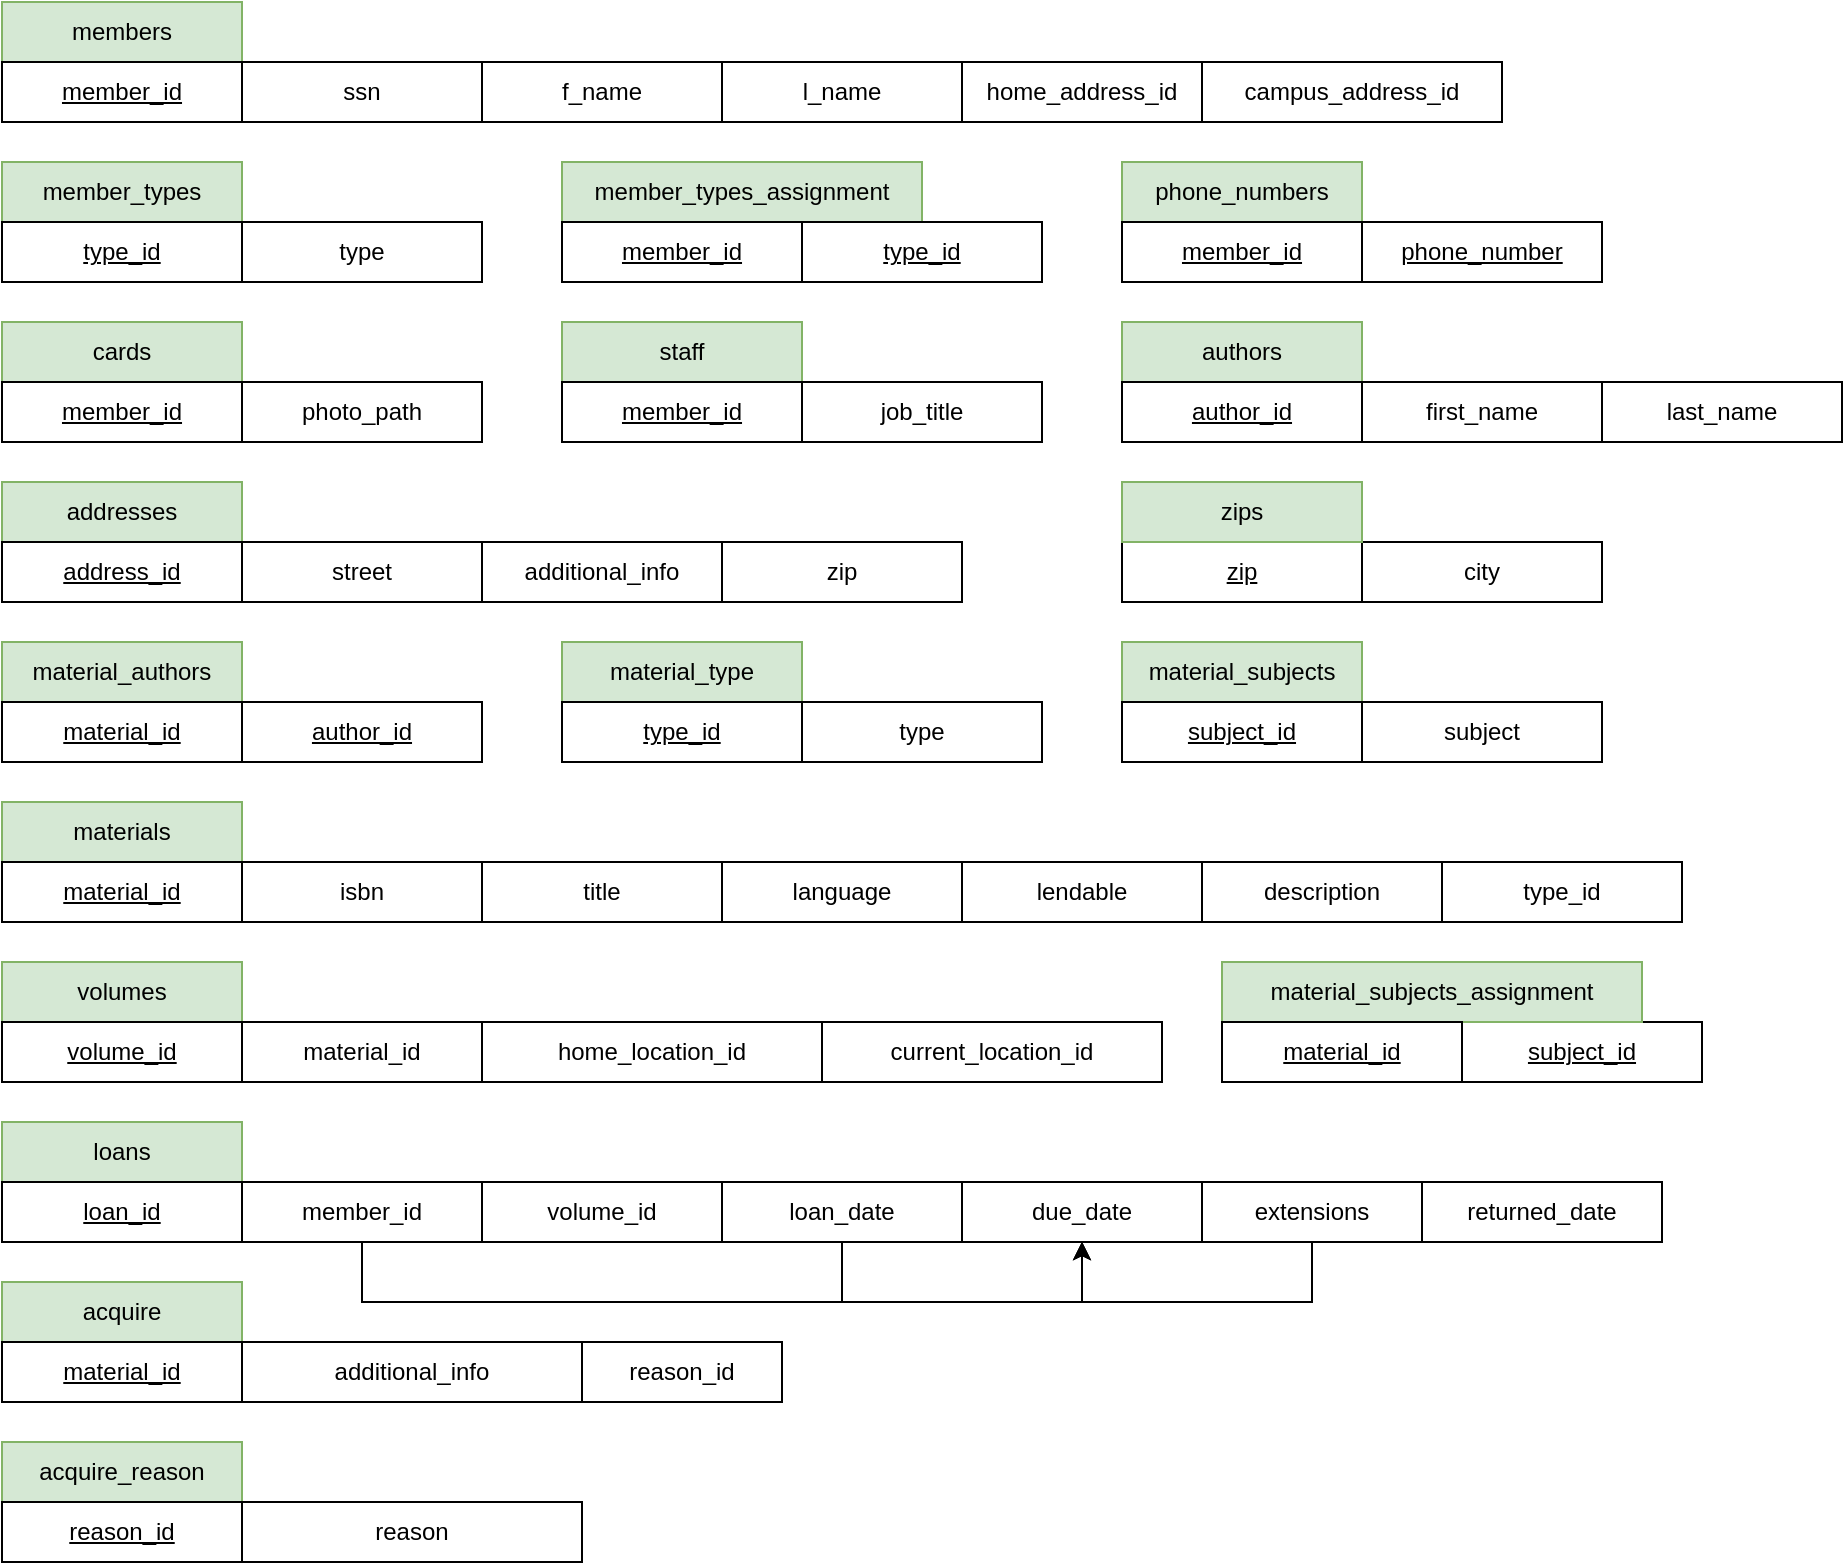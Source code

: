<mxfile version="12.8.9"><diagram id="hQE_FP4CDloyYVOPjw50" name="Page-1"><mxGraphModel dx="1874" dy="783" grid="1" gridSize="10" guides="1" tooltips="1" connect="1" arrows="1" fold="1" page="1" pageScale="1" pageWidth="850" pageHeight="1100" math="0" shadow="0"><root><mxCell id="0"/><mxCell id="1" parent="0"/><mxCell id="INsE0W9Cd7Eb4MUnOmL6-3" value="members" style="rounded=0;whiteSpace=wrap;html=1;fillColor=#d5e8d4;strokeColor=#82b366;" parent="1" vertex="1"><mxGeometry x="70" y="220" width="120" height="30" as="geometry"/></mxCell><mxCell id="INsE0W9Cd7Eb4MUnOmL6-5" value="&lt;div&gt;ssn&lt;/div&gt;" style="rounded=0;whiteSpace=wrap;html=1;" parent="1" vertex="1"><mxGeometry x="190" y="250" width="120" height="30" as="geometry"/></mxCell><mxCell id="INsE0W9Cd7Eb4MUnOmL6-6" value="f_name" style="rounded=0;whiteSpace=wrap;html=1;" parent="1" vertex="1"><mxGeometry x="310" y="250" width="120" height="30" as="geometry"/></mxCell><mxCell id="INsE0W9Cd7Eb4MUnOmL6-8" value="l_name" style="rounded=0;whiteSpace=wrap;html=1;" parent="1" vertex="1"><mxGeometry x="430" y="250" width="120" height="30" as="geometry"/></mxCell><mxCell id="INsE0W9Cd7Eb4MUnOmL6-9" value="phone_numbers" style="rounded=0;whiteSpace=wrap;html=1;fillColor=#d5e8d4;strokeColor=#82b366;" parent="1" vertex="1"><mxGeometry x="630" y="300" width="120" height="30" as="geometry"/></mxCell><mxCell id="INsE0W9Cd7Eb4MUnOmL6-11" value="&lt;u&gt;member_id&lt;/u&gt;" style="rounded=0;whiteSpace=wrap;html=1;" parent="1" vertex="1"><mxGeometry x="630" y="330" width="120" height="30" as="geometry"/></mxCell><mxCell id="INsE0W9Cd7Eb4MUnOmL6-12" value="&lt;u&gt;phone_number&lt;/u&gt;" style="rounded=0;whiteSpace=wrap;html=1;" parent="1" vertex="1"><mxGeometry x="750" y="330" width="120" height="30" as="geometry"/></mxCell><mxCell id="INsE0W9Cd7Eb4MUnOmL6-15" value="job_title" style="rounded=0;whiteSpace=wrap;html=1;" parent="1" vertex="1"><mxGeometry x="470" y="410" width="120" height="30" as="geometry"/></mxCell><mxCell id="INsE0W9Cd7Eb4MUnOmL6-16" value="addresses" style="rounded=0;whiteSpace=wrap;html=1;fillColor=#d5e8d4;strokeColor=#82b366;" parent="1" vertex="1"><mxGeometry x="70" y="460" width="120" height="30" as="geometry"/></mxCell><mxCell id="INsE0W9Cd7Eb4MUnOmL6-19" value="&lt;u&gt;zip&lt;/u&gt;" style="rounded=0;whiteSpace=wrap;html=1;" parent="1" vertex="1"><mxGeometry x="630" y="490" width="120" height="30" as="geometry"/></mxCell><mxCell id="INsE0W9Cd7Eb4MUnOmL6-20" value="city" style="rounded=0;whiteSpace=wrap;html=1;" parent="1" vertex="1"><mxGeometry x="750" y="490" width="120" height="30" as="geometry"/></mxCell><mxCell id="INsE0W9Cd7Eb4MUnOmL6-21" value="street" style="rounded=0;whiteSpace=wrap;html=1;" parent="1" vertex="1"><mxGeometry x="190" y="490" width="120" height="30" as="geometry"/></mxCell><mxCell id="INsE0W9Cd7Eb4MUnOmL6-23" value="additional_info" style="rounded=0;whiteSpace=wrap;html=1;" parent="1" vertex="1"><mxGeometry x="310" y="490" width="120" height="30" as="geometry"/></mxCell><mxCell id="INsE0W9Cd7Eb4MUnOmL6-24" value="home_address_id" style="rounded=0;whiteSpace=wrap;html=1;" parent="1" vertex="1"><mxGeometry x="550" y="250" width="120" height="30" as="geometry"/></mxCell><mxCell id="INsE0W9Cd7Eb4MUnOmL6-69" value="&lt;div&gt;staff&lt;/div&gt;" style="rounded=0;whiteSpace=wrap;html=1;fillColor=#d5e8d4;strokeColor=#82b366;" parent="1" vertex="1"><mxGeometry x="350" y="380" width="120" height="30" as="geometry"/></mxCell><mxCell id="INsE0W9Cd7Eb4MUnOmL6-71" value="&lt;u&gt;member_id&lt;/u&gt;" style="rounded=0;whiteSpace=wrap;html=1;" parent="1" vertex="1"><mxGeometry x="350" y="410" width="120" height="30" as="geometry"/></mxCell><mxCell id="INsE0W9Cd7Eb4MUnOmL6-73" value="materials" style="rounded=0;whiteSpace=wrap;html=1;fillColor=#d5e8d4;strokeColor=#82b366;" parent="1" vertex="1"><mxGeometry x="70" y="620" width="120" height="30" as="geometry"/></mxCell><mxCell id="INsE0W9Cd7Eb4MUnOmL6-74" value="material_authors" style="rounded=0;whiteSpace=wrap;html=1;fillColor=#d5e8d4;strokeColor=#82b366;" parent="1" vertex="1"><mxGeometry x="70" y="540" width="120" height="30" as="geometry"/></mxCell><mxCell id="INsE0W9Cd7Eb4MUnOmL6-76" value="isbn" style="rounded=0;whiteSpace=wrap;html=1;" parent="1" vertex="1"><mxGeometry x="190" y="650" width="120" height="30" as="geometry"/></mxCell><mxCell id="INsE0W9Cd7Eb4MUnOmL6-77" value="title" style="rounded=0;whiteSpace=wrap;html=1;" parent="1" vertex="1"><mxGeometry x="310" y="650" width="120" height="30" as="geometry"/></mxCell><mxCell id="INsE0W9Cd7Eb4MUnOmL6-78" value="&lt;div&gt;subject&lt;/div&gt;" style="rounded=0;whiteSpace=wrap;html=1;" parent="1" vertex="1"><mxGeometry x="750" y="570" width="120" height="30" as="geometry"/></mxCell><mxCell id="INsE0W9Cd7Eb4MUnOmL6-79" value="language" style="rounded=0;whiteSpace=wrap;html=1;" parent="1" vertex="1"><mxGeometry x="430" y="650" width="120" height="30" as="geometry"/></mxCell><mxCell id="INsE0W9Cd7Eb4MUnOmL6-80" value="lendable" style="rounded=0;whiteSpace=wrap;html=1;" parent="1" vertex="1"><mxGeometry x="550" y="650" width="120" height="30" as="geometry"/></mxCell><mxCell id="INsE0W9Cd7Eb4MUnOmL6-81" value="description" style="rounded=0;whiteSpace=wrap;html=1;" parent="1" vertex="1"><mxGeometry x="670" y="650" width="120" height="30" as="geometry"/></mxCell><mxCell id="INsE0W9Cd7Eb4MUnOmL6-82" value="type_id" style="rounded=0;whiteSpace=wrap;html=1;" parent="1" vertex="1"><mxGeometry x="790" y="650" width="120" height="30" as="geometry"/></mxCell><mxCell id="INsE0W9Cd7Eb4MUnOmL6-83" value="&lt;u&gt;material_id&lt;/u&gt;" style="rounded=0;whiteSpace=wrap;html=1;" parent="1" vertex="1"><mxGeometry x="70" y="570" width="120" height="30" as="geometry"/></mxCell><mxCell id="INsE0W9Cd7Eb4MUnOmL6-84" value="&lt;u&gt;author_id&lt;/u&gt;" style="rounded=0;whiteSpace=wrap;html=1;" parent="1" vertex="1"><mxGeometry x="190" y="570" width="120" height="30" as="geometry"/></mxCell><mxCell id="INsE0W9Cd7Eb4MUnOmL6-85" value="volumes" style="rounded=0;whiteSpace=wrap;html=1;fillColor=#d5e8d4;strokeColor=#82b366;" parent="1" vertex="1"><mxGeometry x="70" y="700" width="120" height="30" as="geometry"/></mxCell><mxCell id="INsE0W9Cd7Eb4MUnOmL6-87" value="material_id" style="rounded=0;whiteSpace=wrap;html=1;" parent="1" vertex="1"><mxGeometry x="190" y="730" width="120" height="30" as="geometry"/></mxCell><mxCell id="INsE0W9Cd7Eb4MUnOmL6-96" value="home_location_id" style="rounded=0;whiteSpace=wrap;html=1;" parent="1" vertex="1"><mxGeometry x="310" y="730" width="170" height="30" as="geometry"/></mxCell><mxCell id="INsE0W9Cd7Eb4MUnOmL6-97" value="current_location_id" style="rounded=0;whiteSpace=wrap;html=1;" parent="1" vertex="1"><mxGeometry x="480" y="730" width="170" height="30" as="geometry"/></mxCell><mxCell id="INsE0W9Cd7Eb4MUnOmL6-123" value="loans" style="rounded=0;whiteSpace=wrap;html=1;fillColor=#d5e8d4;strokeColor=#82b366;" parent="1" vertex="1"><mxGeometry x="70" y="780" width="120" height="30" as="geometry"/></mxCell><mxCell id="VjRNoAWPA7xTk-GsAF8L-26" style="edgeStyle=orthogonalEdgeStyle;rounded=0;orthogonalLoop=1;jettySize=auto;html=1;entryX=0.5;entryY=1;entryDx=0;entryDy=0;" parent="1" source="INsE0W9Cd7Eb4MUnOmL6-125" target="INsE0W9Cd7Eb4MUnOmL6-129" edge="1"><mxGeometry relative="1" as="geometry"><mxPoint x="610" y="910" as="targetPoint"/><Array as="points"><mxPoint x="250" y="870"/><mxPoint x="610" y="870"/></Array></mxGeometry></mxCell><mxCell id="INsE0W9Cd7Eb4MUnOmL6-125" value="member_id" style="rounded=0;whiteSpace=wrap;html=1;" parent="1" vertex="1"><mxGeometry x="190" y="810" width="120" height="30" as="geometry"/></mxCell><mxCell id="INsE0W9Cd7Eb4MUnOmL6-126" value="volume_id" style="rounded=0;whiteSpace=wrap;html=1;" parent="1" vertex="1"><mxGeometry x="310" y="810" width="120" height="30" as="geometry"/></mxCell><mxCell id="VjRNoAWPA7xTk-GsAF8L-27" style="edgeStyle=orthogonalEdgeStyle;rounded=0;orthogonalLoop=1;jettySize=auto;html=1;entryX=0.5;entryY=1;entryDx=0;entryDy=0;" parent="1" source="INsE0W9Cd7Eb4MUnOmL6-128" target="INsE0W9Cd7Eb4MUnOmL6-129" edge="1"><mxGeometry relative="1" as="geometry"><mxPoint x="600" y="900" as="targetPoint"/><Array as="points"><mxPoint x="490" y="870"/><mxPoint x="610" y="870"/></Array></mxGeometry></mxCell><mxCell id="INsE0W9Cd7Eb4MUnOmL6-128" value="loan_date" style="rounded=0;whiteSpace=wrap;html=1;" parent="1" vertex="1"><mxGeometry x="430" y="810" width="120" height="30" as="geometry"/></mxCell><mxCell id="INsE0W9Cd7Eb4MUnOmL6-129" value="due_date" style="rounded=0;whiteSpace=wrap;html=1;" parent="1" vertex="1"><mxGeometry x="550" y="810" width="120" height="30" as="geometry"/></mxCell><mxCell id="VjRNoAWPA7xTk-GsAF8L-28" style="edgeStyle=orthogonalEdgeStyle;rounded=0;orthogonalLoop=1;jettySize=auto;html=1;" parent="1" source="INsE0W9Cd7Eb4MUnOmL6-130" edge="1"><mxGeometry relative="1" as="geometry"><mxPoint x="610" y="840" as="targetPoint"/><Array as="points"><mxPoint x="725" y="870"/><mxPoint x="610" y="870"/></Array></mxGeometry></mxCell><mxCell id="INsE0W9Cd7Eb4MUnOmL6-130" value="extensions" style="rounded=0;whiteSpace=wrap;html=1;" parent="1" vertex="1"><mxGeometry x="670" y="810" width="110" height="30" as="geometry"/></mxCell><mxCell id="INsE0W9Cd7Eb4MUnOmL6-131" value="acquire" style="rounded=0;whiteSpace=wrap;html=1;fillColor=#d5e8d4;strokeColor=#82b366;" parent="1" vertex="1"><mxGeometry x="70" y="860" width="120" height="30" as="geometry"/></mxCell><mxCell id="INsE0W9Cd7Eb4MUnOmL6-133" value="&lt;u&gt;material_id&lt;/u&gt;" style="rounded=0;whiteSpace=wrap;html=1;" parent="1" vertex="1"><mxGeometry x="70" y="890" width="120" height="30" as="geometry"/></mxCell><mxCell id="INsE0W9Cd7Eb4MUnOmL6-135" value="additional_info" style="rounded=0;whiteSpace=wrap;html=1;" parent="1" vertex="1"><mxGeometry x="190" y="890" width="170" height="30" as="geometry"/></mxCell><mxCell id="INsE0W9Cd7Eb4MUnOmL6-138" value="reason_id" style="rounded=0;whiteSpace=wrap;html=1;" parent="1" vertex="1"><mxGeometry x="360" y="890" width="100" height="30" as="geometry"/></mxCell><mxCell id="Bl8m8C_z796iEYs1zowS-4" value="campus_address_id" style="rounded=0;whiteSpace=wrap;html=1;" parent="1" vertex="1"><mxGeometry x="670" y="250" width="150" height="30" as="geometry"/></mxCell><mxCell id="Bl8m8C_z796iEYs1zowS-17" value="cards" style="rounded=0;whiteSpace=wrap;html=1;fillColor=#d5e8d4;strokeColor=#82b366;" parent="1" vertex="1"><mxGeometry x="70" y="380" width="120" height="30" as="geometry"/></mxCell><mxCell id="Bl8m8C_z796iEYs1zowS-19" value="&lt;u&gt;member_id&lt;/u&gt;" style="rounded=0;whiteSpace=wrap;html=1;" parent="1" vertex="1"><mxGeometry x="70" y="410" width="120" height="30" as="geometry"/></mxCell><mxCell id="SLBJJuLqRGce-zif-0CF-6" value="photo_path" style="rounded=0;whiteSpace=wrap;html=1;" parent="1" vertex="1"><mxGeometry x="190" y="410" width="120" height="30" as="geometry"/></mxCell><mxCell id="SLBJJuLqRGce-zif-0CF-14" value="member_types" style="rounded=0;whiteSpace=wrap;html=1;fillColor=#d5e8d4;strokeColor=#82b366;" parent="1" vertex="1"><mxGeometry x="70" y="300" width="120" height="30" as="geometry"/></mxCell><mxCell id="SLBJJuLqRGce-zif-0CF-15" value="type" style="rounded=0;whiteSpace=wrap;html=1;fontStyle=0" parent="1" vertex="1"><mxGeometry x="190" y="330" width="120" height="30" as="geometry"/></mxCell><mxCell id="SLBJJuLqRGce-zif-0CF-16" value="type_id" style="rounded=0;whiteSpace=wrap;html=1;fontStyle=4" parent="1" vertex="1"><mxGeometry x="70" y="330" width="120" height="30" as="geometry"/></mxCell><mxCell id="SLBJJuLqRGce-zif-0CF-19" value="&lt;u&gt;volume_id&lt;/u&gt;" style="rounded=0;whiteSpace=wrap;html=1;" parent="1" vertex="1"><mxGeometry x="70" y="730" width="120" height="30" as="geometry"/></mxCell><mxCell id="SLBJJuLqRGce-zif-0CF-22" value="returned_date" style="rounded=0;whiteSpace=wrap;html=1;" parent="1" vertex="1"><mxGeometry x="780" y="810" width="120" height="30" as="geometry"/></mxCell><mxCell id="VjRNoAWPA7xTk-GsAF8L-1" value="&lt;u&gt;address_id&lt;/u&gt;" style="rounded=0;whiteSpace=wrap;html=1;" parent="1" vertex="1"><mxGeometry x="70" y="490" width="120" height="30" as="geometry"/></mxCell><mxCell id="VjRNoAWPA7xTk-GsAF8L-6" value="authors" style="rounded=0;whiteSpace=wrap;html=1;fillColor=#d5e8d4;strokeColor=#82b366;" parent="1" vertex="1"><mxGeometry x="630" y="380" width="120" height="30" as="geometry"/></mxCell><mxCell id="VjRNoAWPA7xTk-GsAF8L-7" value="&lt;u&gt;author_id&lt;/u&gt;" style="rounded=0;whiteSpace=wrap;html=1;" parent="1" vertex="1"><mxGeometry x="630" y="410" width="120" height="30" as="geometry"/></mxCell><mxCell id="VjRNoAWPA7xTk-GsAF8L-8" value="first_name" style="rounded=0;whiteSpace=wrap;html=1;" parent="1" vertex="1"><mxGeometry x="750" y="410" width="120" height="30" as="geometry"/></mxCell><mxCell id="VjRNoAWPA7xTk-GsAF8L-9" value="last_name" style="rounded=0;whiteSpace=wrap;html=1;" parent="1" vertex="1"><mxGeometry x="870" y="410" width="120" height="30" as="geometry"/></mxCell><mxCell id="VjRNoAWPA7xTk-GsAF8L-10" value="&lt;u&gt;material_id&lt;/u&gt;" style="rounded=0;whiteSpace=wrap;html=1;" parent="1" vertex="1"><mxGeometry x="70" y="650" width="120" height="30" as="geometry"/></mxCell><mxCell id="VjRNoAWPA7xTk-GsAF8L-13" value="&lt;u&gt;member_id&lt;/u&gt;" style="rounded=0;whiteSpace=wrap;html=1;" parent="1" vertex="1"><mxGeometry x="70" y="250" width="120" height="30" as="geometry"/></mxCell><mxCell id="VjRNoAWPA7xTk-GsAF8L-15" value="&lt;u&gt;loan_id&lt;/u&gt;" style="rounded=0;whiteSpace=wrap;html=1;" parent="1" vertex="1"><mxGeometry x="70" y="810" width="120" height="30" as="geometry"/></mxCell><mxCell id="VjRNoAWPA7xTk-GsAF8L-18" value="zips" style="rounded=0;whiteSpace=wrap;html=1;fillColor=#d5e8d4;strokeColor=#82b366;" parent="1" vertex="1"><mxGeometry x="630" y="460" width="120" height="30" as="geometry"/></mxCell><mxCell id="VjRNoAWPA7xTk-GsAF8L-19" value="zip" style="rounded=0;whiteSpace=wrap;html=1;" parent="1" vertex="1"><mxGeometry x="430" y="490" width="120" height="30" as="geometry"/></mxCell><mxCell id="VjRNoAWPA7xTk-GsAF8L-29" value="material_subjects" style="rounded=0;whiteSpace=wrap;html=1;fillColor=#d5e8d4;strokeColor=#82b366;" parent="1" vertex="1"><mxGeometry x="630" y="540" width="120" height="30" as="geometry"/></mxCell><mxCell id="VjRNoAWPA7xTk-GsAF8L-30" value="subject_id" style="rounded=0;whiteSpace=wrap;html=1;fontStyle=4" parent="1" vertex="1"><mxGeometry x="630" y="570" width="120" height="30" as="geometry"/></mxCell><mxCell id="k1jg5aEHp_vEDBlxx-uL-1" value="member_types_assignment" style="rounded=0;whiteSpace=wrap;html=1;fillColor=#d5e8d4;strokeColor=#82b366;" vertex="1" parent="1"><mxGeometry x="350" y="300" width="180" height="30" as="geometry"/></mxCell><mxCell id="k1jg5aEHp_vEDBlxx-uL-2" value="type_id" style="rounded=0;whiteSpace=wrap;html=1;fontStyle=4" vertex="1" parent="1"><mxGeometry x="470" y="330" width="120" height="30" as="geometry"/></mxCell><mxCell id="k1jg5aEHp_vEDBlxx-uL-3" value="&lt;u&gt;member_id&lt;/u&gt;" style="rounded=0;whiteSpace=wrap;html=1;" vertex="1" parent="1"><mxGeometry x="350" y="330" width="120" height="30" as="geometry"/></mxCell><mxCell id="k1jg5aEHp_vEDBlxx-uL-4" value="type" style="rounded=0;whiteSpace=wrap;html=1;fontStyle=0" vertex="1" parent="1"><mxGeometry x="470" y="570" width="120" height="30" as="geometry"/></mxCell><mxCell id="k1jg5aEHp_vEDBlxx-uL-5" value="material_type" style="rounded=0;whiteSpace=wrap;html=1;fillColor=#d5e8d4;strokeColor=#82b366;" vertex="1" parent="1"><mxGeometry x="350" y="540" width="120" height="30" as="geometry"/></mxCell><mxCell id="k1jg5aEHp_vEDBlxx-uL-6" value="type_id" style="rounded=0;whiteSpace=wrap;html=1;fontStyle=4" vertex="1" parent="1"><mxGeometry x="350" y="570" width="120" height="30" as="geometry"/></mxCell><mxCell id="k1jg5aEHp_vEDBlxx-uL-7" value="subject_id" style="rounded=0;whiteSpace=wrap;html=1;fontStyle=4" vertex="1" parent="1"><mxGeometry x="800" y="730" width="120" height="30" as="geometry"/></mxCell><mxCell id="k1jg5aEHp_vEDBlxx-uL-8" value="material_subjects_assignment" style="rounded=0;whiteSpace=wrap;html=1;fillColor=#d5e8d4;strokeColor=#82b366;" vertex="1" parent="1"><mxGeometry x="680" y="700" width="210" height="30" as="geometry"/></mxCell><mxCell id="k1jg5aEHp_vEDBlxx-uL-9" value="&lt;u&gt;material_id&lt;/u&gt;" style="rounded=0;whiteSpace=wrap;html=1;" vertex="1" parent="1"><mxGeometry x="680" y="730" width="120" height="30" as="geometry"/></mxCell><mxCell id="k1jg5aEHp_vEDBlxx-uL-10" value="acquire_reason" style="rounded=0;whiteSpace=wrap;html=1;fillColor=#d5e8d4;strokeColor=#82b366;" vertex="1" parent="1"><mxGeometry x="70" y="940" width="120" height="30" as="geometry"/></mxCell><mxCell id="k1jg5aEHp_vEDBlxx-uL-11" value="&lt;u&gt;reason_id&lt;/u&gt;" style="rounded=0;whiteSpace=wrap;html=1;" vertex="1" parent="1"><mxGeometry x="70" y="970" width="120" height="30" as="geometry"/></mxCell><mxCell id="k1jg5aEHp_vEDBlxx-uL-12" value="reason" style="rounded=0;whiteSpace=wrap;html=1;" vertex="1" parent="1"><mxGeometry x="190" y="970" width="170" height="30" as="geometry"/></mxCell></root></mxGraphModel></diagram></mxfile>